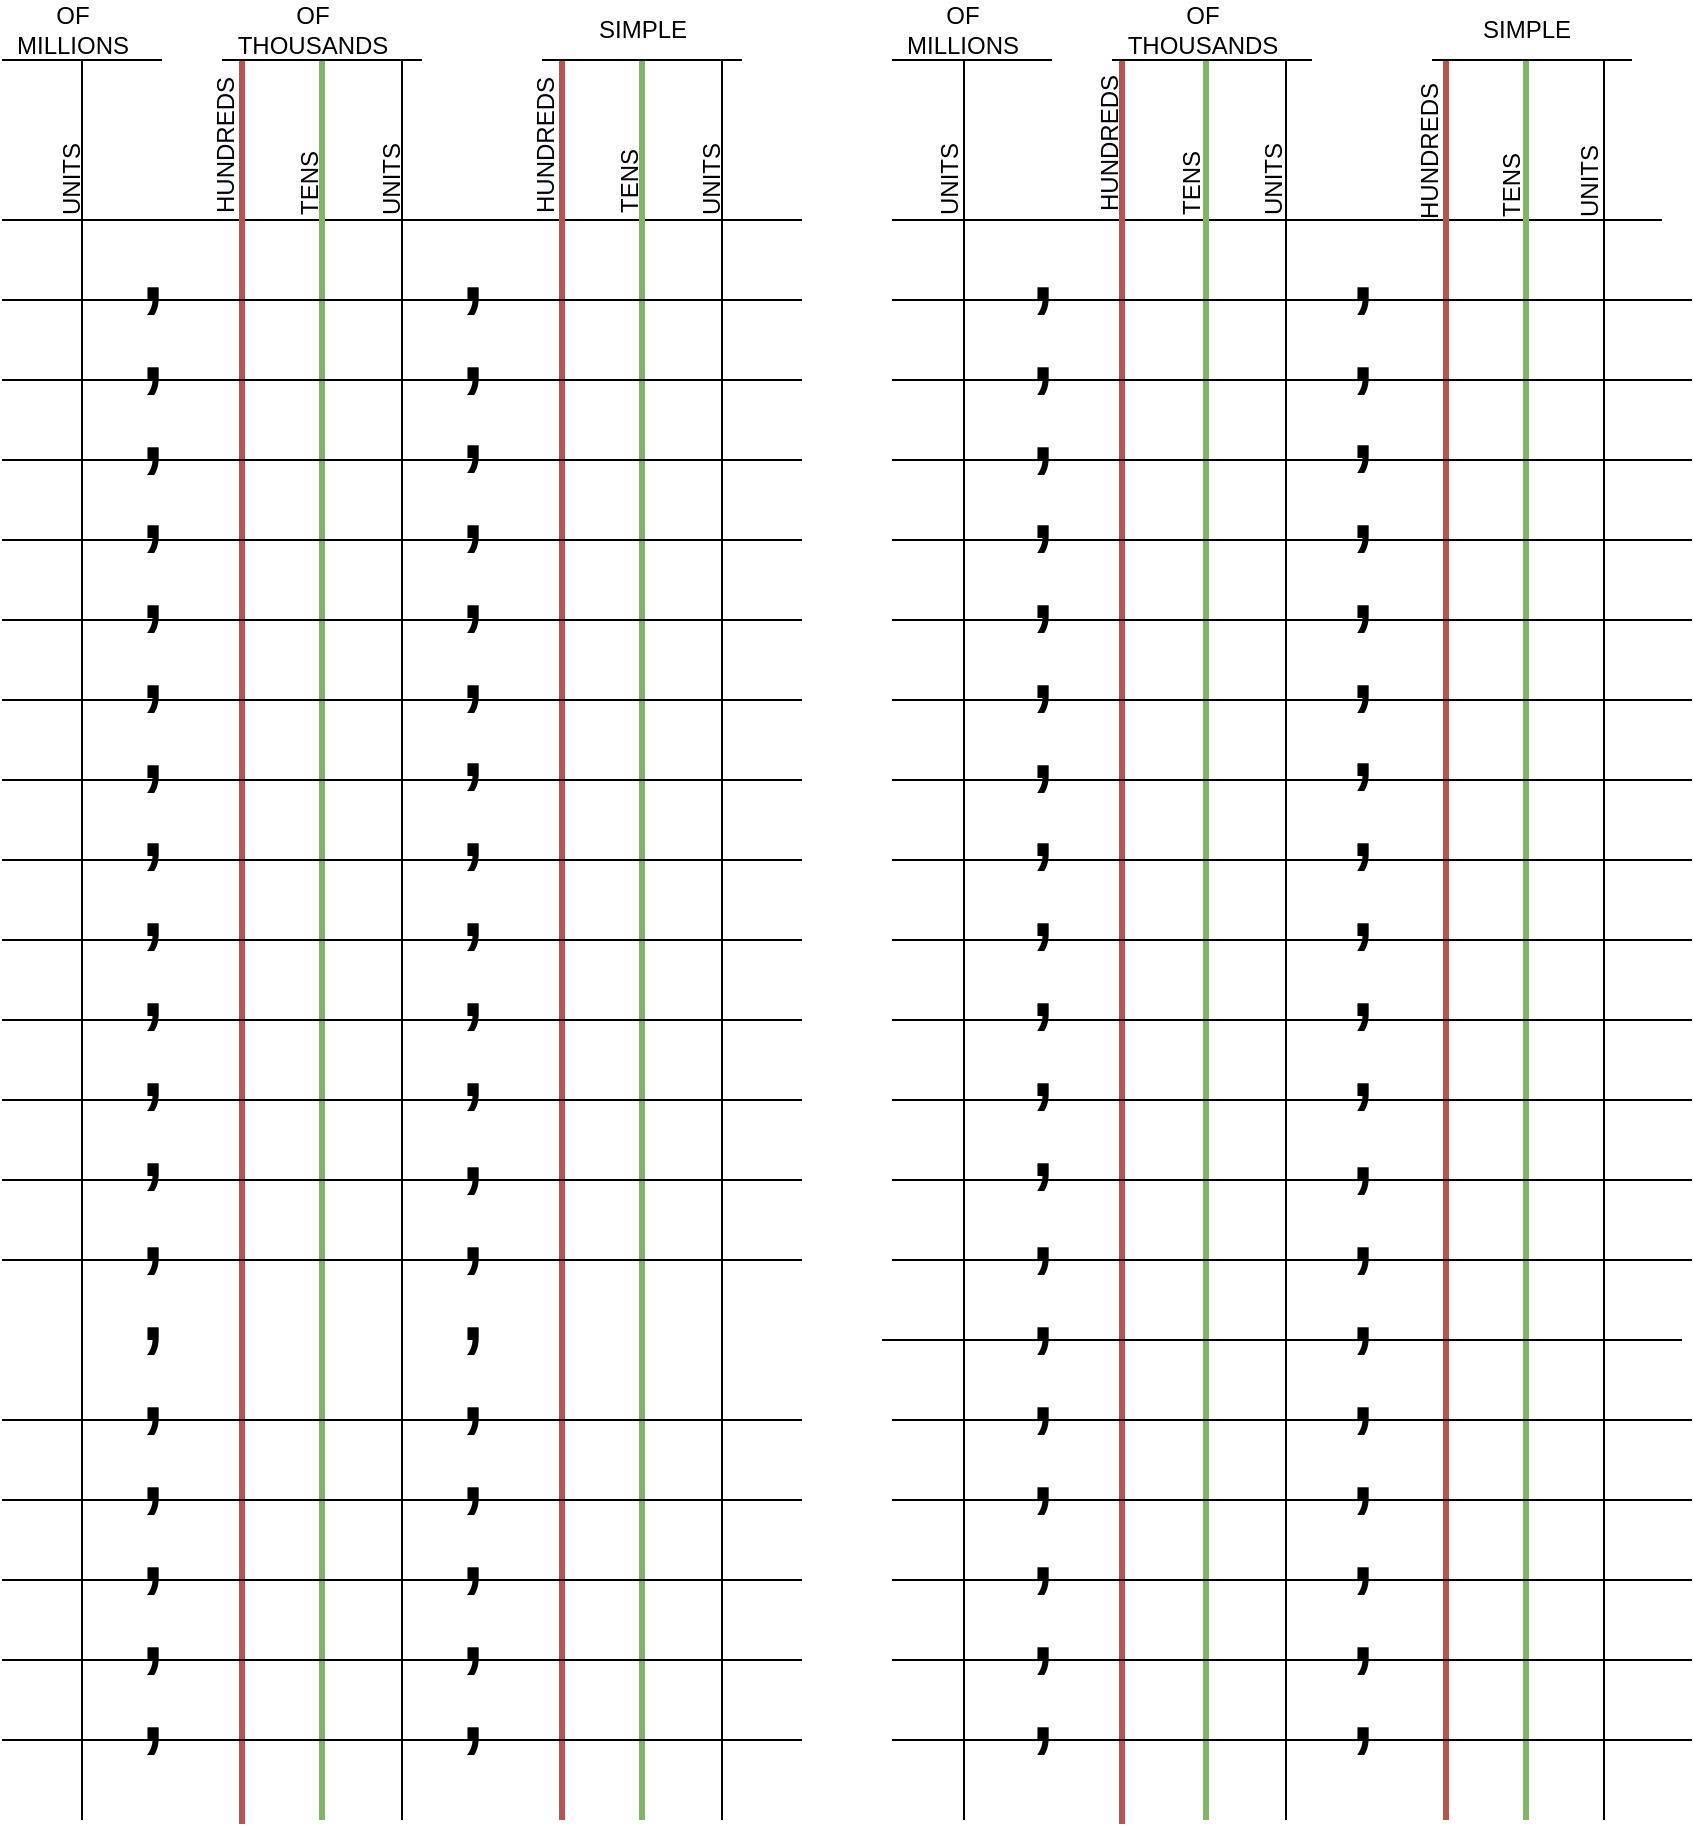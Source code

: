 <mxfile version="14.4.4" type="github">
  <diagram id="EwOeWkMTZaeR5XXRuhUj" name="Page-1">
    <mxGraphModel dx="943" dy="560" grid="1" gridSize="10" guides="1" tooltips="1" connect="1" arrows="1" fold="1" page="1" pageScale="1" pageWidth="827" pageHeight="1169" math="0" shadow="0">
      <root>
        <mxCell id="0" />
        <mxCell id="1" parent="0" />
        <mxCell id="WMk4dA76J-lZ88mBp_z--3" value="" style="endArrow=none;html=1;" edge="1" parent="1">
          <mxGeometry width="50" height="50" relative="1" as="geometry">
            <mxPoint x="40" y="950" as="sourcePoint" />
            <mxPoint x="40" y="70" as="targetPoint" />
          </mxGeometry>
        </mxCell>
        <mxCell id="WMk4dA76J-lZ88mBp_z--4" value="" style="endArrow=none;html=1;" edge="1" parent="1">
          <mxGeometry width="50" height="50" relative="1" as="geometry">
            <mxPoint y="150" as="sourcePoint" />
            <mxPoint x="400" y="150" as="targetPoint" />
          </mxGeometry>
        </mxCell>
        <mxCell id="WMk4dA76J-lZ88mBp_z--5" value="" style="endArrow=none;html=1;fillColor=#f8cecc;strokeColor=#b85450;strokeWidth=3;" edge="1" parent="1">
          <mxGeometry width="50" height="50" relative="1" as="geometry">
            <mxPoint x="120" y="952" as="sourcePoint" />
            <mxPoint x="120" y="70" as="targetPoint" />
          </mxGeometry>
        </mxCell>
        <mxCell id="WMk4dA76J-lZ88mBp_z--6" value="" style="endArrow=none;html=1;fillColor=#d5e8d4;strokeColor=#82b366;strokeWidth=3;" edge="1" parent="1">
          <mxGeometry width="50" height="50" relative="1" as="geometry">
            <mxPoint x="160" y="950" as="sourcePoint" />
            <mxPoint x="160" y="70" as="targetPoint" />
          </mxGeometry>
        </mxCell>
        <mxCell id="WMk4dA76J-lZ88mBp_z--7" value="" style="endArrow=none;html=1;" edge="1" parent="1">
          <mxGeometry width="50" height="50" relative="1" as="geometry">
            <mxPoint x="200" y="950" as="sourcePoint" />
            <mxPoint x="200" y="70" as="targetPoint" />
          </mxGeometry>
        </mxCell>
        <mxCell id="WMk4dA76J-lZ88mBp_z--8" value="" style="endArrow=none;html=1;strokeWidth=3;fillColor=#f8cecc;strokeColor=#b85450;" edge="1" parent="1">
          <mxGeometry width="50" height="50" relative="1" as="geometry">
            <mxPoint x="280" y="950" as="sourcePoint" />
            <mxPoint x="280" y="70" as="targetPoint" />
          </mxGeometry>
        </mxCell>
        <mxCell id="WMk4dA76J-lZ88mBp_z--9" value="" style="endArrow=none;html=1;fillColor=#d5e8d4;strokeColor=#82b366;strokeWidth=3;" edge="1" parent="1">
          <mxGeometry width="50" height="50" relative="1" as="geometry">
            <mxPoint x="320" y="950" as="sourcePoint" />
            <mxPoint x="320" y="70" as="targetPoint" />
          </mxGeometry>
        </mxCell>
        <mxCell id="WMk4dA76J-lZ88mBp_z--10" value="" style="endArrow=none;html=1;" edge="1" parent="1">
          <mxGeometry width="50" height="50" relative="1" as="geometry">
            <mxPoint x="360" y="950" as="sourcePoint" />
            <mxPoint x="360" y="70" as="targetPoint" />
          </mxGeometry>
        </mxCell>
        <mxCell id="WMk4dA76J-lZ88mBp_z--11" value="" style="endArrow=none;html=1;" edge="1" parent="1">
          <mxGeometry width="50" height="50" relative="1" as="geometry">
            <mxPoint y="70" as="sourcePoint" />
            <mxPoint x="80" y="70" as="targetPoint" />
          </mxGeometry>
        </mxCell>
        <mxCell id="WMk4dA76J-lZ88mBp_z--12" value="" style="endArrow=none;html=1;" edge="1" parent="1">
          <mxGeometry width="50" height="50" relative="1" as="geometry">
            <mxPoint x="110" y="70" as="sourcePoint" />
            <mxPoint x="210" y="70" as="targetPoint" />
          </mxGeometry>
        </mxCell>
        <mxCell id="WMk4dA76J-lZ88mBp_z--13" value="" style="endArrow=none;html=1;" edge="1" parent="1">
          <mxGeometry width="50" height="50" relative="1" as="geometry">
            <mxPoint x="270" y="70" as="sourcePoint" />
            <mxPoint x="370" y="70" as="targetPoint" />
          </mxGeometry>
        </mxCell>
        <mxCell id="WMk4dA76J-lZ88mBp_z--14" value="OF&lt;br&gt;MILLIONS" style="text;html=1;resizable=0;autosize=1;align=center;verticalAlign=middle;points=[];fillColor=none;strokeColor=none;rounded=0;" vertex="1" parent="1">
          <mxGeometry y="40" width="70" height="30" as="geometry" />
        </mxCell>
        <mxCell id="WMk4dA76J-lZ88mBp_z--15" value="OF&lt;br&gt;THOUSANDS" style="text;html=1;resizable=0;autosize=1;align=center;verticalAlign=middle;points=[];fillColor=none;strokeColor=none;rounded=0;" vertex="1" parent="1">
          <mxGeometry x="110" y="40" width="90" height="30" as="geometry" />
        </mxCell>
        <mxCell id="WMk4dA76J-lZ88mBp_z--16" value="SIMPLE" style="text;html=1;resizable=0;autosize=1;align=center;verticalAlign=middle;points=[];fillColor=none;strokeColor=none;rounded=0;" vertex="1" parent="1">
          <mxGeometry x="290" y="45" width="60" height="20" as="geometry" />
        </mxCell>
        <mxCell id="WMk4dA76J-lZ88mBp_z--17" value="UNITS" style="text;html=1;resizable=0;autosize=1;align=center;verticalAlign=middle;points=[];fillColor=none;strokeColor=none;rounded=0;rotation=-90;" vertex="1" parent="1">
          <mxGeometry x="330" y="120" width="50" height="20" as="geometry" />
        </mxCell>
        <mxCell id="WMk4dA76J-lZ88mBp_z--18" value="HUNDREDS" style="text;html=1;resizable=0;autosize=1;align=center;verticalAlign=middle;points=[];fillColor=none;strokeColor=none;rounded=0;rotation=-90;" vertex="1" parent="1">
          <mxGeometry x="232" y="103" width="80" height="20" as="geometry" />
        </mxCell>
        <mxCell id="WMk4dA76J-lZ88mBp_z--19" value="TENS" style="text;html=1;resizable=0;autosize=1;align=center;verticalAlign=middle;points=[];fillColor=none;strokeColor=none;rounded=0;rotation=-90;" vertex="1" parent="1">
          <mxGeometry x="289" y="121" width="50" height="20" as="geometry" />
        </mxCell>
        <mxCell id="WMk4dA76J-lZ88mBp_z--20" value="UNITS" style="text;html=1;resizable=0;autosize=1;align=center;verticalAlign=middle;points=[];fillColor=none;strokeColor=none;rounded=0;rotation=-90;" vertex="1" parent="1">
          <mxGeometry x="170" y="120" width="50" height="20" as="geometry" />
        </mxCell>
        <mxCell id="WMk4dA76J-lZ88mBp_z--21" value="TENS" style="text;html=1;resizable=0;autosize=1;align=center;verticalAlign=middle;points=[];fillColor=none;strokeColor=none;rounded=0;rotation=-90;" vertex="1" parent="1">
          <mxGeometry x="129" y="122" width="50" height="20" as="geometry" />
        </mxCell>
        <mxCell id="WMk4dA76J-lZ88mBp_z--22" value="HUNDREDS" style="text;html=1;resizable=0;autosize=1;align=center;verticalAlign=middle;points=[];fillColor=none;strokeColor=none;rounded=0;rotation=-90;" vertex="1" parent="1">
          <mxGeometry x="72" y="103" width="80" height="20" as="geometry" />
        </mxCell>
        <mxCell id="WMk4dA76J-lZ88mBp_z--23" value="UNITS" style="text;html=1;resizable=0;autosize=1;align=center;verticalAlign=middle;points=[];fillColor=none;strokeColor=none;rounded=0;rotation=-90;" vertex="1" parent="1">
          <mxGeometry x="10" y="120" width="50" height="20" as="geometry" />
        </mxCell>
        <mxCell id="WMk4dA76J-lZ88mBp_z--25" value="" style="endArrow=none;html=1;" edge="1" parent="1">
          <mxGeometry width="50" height="50" relative="1" as="geometry">
            <mxPoint y="190" as="sourcePoint" />
            <mxPoint x="400" y="190" as="targetPoint" />
          </mxGeometry>
        </mxCell>
        <mxCell id="WMk4dA76J-lZ88mBp_z--26" value="" style="endArrow=none;html=1;" edge="1" parent="1">
          <mxGeometry width="50" height="50" relative="1" as="geometry">
            <mxPoint y="230" as="sourcePoint" />
            <mxPoint x="400" y="230" as="targetPoint" />
          </mxGeometry>
        </mxCell>
        <mxCell id="WMk4dA76J-lZ88mBp_z--27" value="" style="endArrow=none;html=1;" edge="1" parent="1">
          <mxGeometry width="50" height="50" relative="1" as="geometry">
            <mxPoint y="270" as="sourcePoint" />
            <mxPoint x="400" y="270" as="targetPoint" />
          </mxGeometry>
        </mxCell>
        <mxCell id="WMk4dA76J-lZ88mBp_z--28" value="" style="endArrow=none;html=1;" edge="1" parent="1">
          <mxGeometry width="50" height="50" relative="1" as="geometry">
            <mxPoint y="310" as="sourcePoint" />
            <mxPoint x="400" y="310" as="targetPoint" />
          </mxGeometry>
        </mxCell>
        <mxCell id="WMk4dA76J-lZ88mBp_z--29" value="" style="endArrow=none;html=1;" edge="1" parent="1">
          <mxGeometry width="50" height="50" relative="1" as="geometry">
            <mxPoint y="350" as="sourcePoint" />
            <mxPoint x="400" y="350" as="targetPoint" />
          </mxGeometry>
        </mxCell>
        <mxCell id="WMk4dA76J-lZ88mBp_z--30" value="" style="endArrow=none;html=1;" edge="1" parent="1">
          <mxGeometry width="50" height="50" relative="1" as="geometry">
            <mxPoint y="390" as="sourcePoint" />
            <mxPoint x="400" y="390" as="targetPoint" />
          </mxGeometry>
        </mxCell>
        <mxCell id="WMk4dA76J-lZ88mBp_z--31" value="" style="endArrow=none;html=1;" edge="1" parent="1">
          <mxGeometry width="50" height="50" relative="1" as="geometry">
            <mxPoint y="430" as="sourcePoint" />
            <mxPoint x="400" y="430" as="targetPoint" />
          </mxGeometry>
        </mxCell>
        <mxCell id="WMk4dA76J-lZ88mBp_z--32" value="" style="endArrow=none;html=1;" edge="1" parent="1">
          <mxGeometry width="50" height="50" relative="1" as="geometry">
            <mxPoint y="470" as="sourcePoint" />
            <mxPoint x="400" y="470" as="targetPoint" />
          </mxGeometry>
        </mxCell>
        <mxCell id="WMk4dA76J-lZ88mBp_z--33" value="" style="endArrow=none;html=1;" edge="1" parent="1">
          <mxGeometry width="50" height="50" relative="1" as="geometry">
            <mxPoint y="510" as="sourcePoint" />
            <mxPoint x="400" y="510" as="targetPoint" />
          </mxGeometry>
        </mxCell>
        <mxCell id="WMk4dA76J-lZ88mBp_z--34" value="" style="endArrow=none;html=1;" edge="1" parent="1">
          <mxGeometry width="50" height="50" relative="1" as="geometry">
            <mxPoint y="550" as="sourcePoint" />
            <mxPoint x="400" y="550" as="targetPoint" />
          </mxGeometry>
        </mxCell>
        <mxCell id="WMk4dA76J-lZ88mBp_z--35" value="" style="endArrow=none;html=1;" edge="1" parent="1">
          <mxGeometry width="50" height="50" relative="1" as="geometry">
            <mxPoint y="590" as="sourcePoint" />
            <mxPoint x="400" y="590" as="targetPoint" />
          </mxGeometry>
        </mxCell>
        <mxCell id="WMk4dA76J-lZ88mBp_z--36" value="" style="endArrow=none;html=1;" edge="1" parent="1">
          <mxGeometry width="50" height="50" relative="1" as="geometry">
            <mxPoint y="630" as="sourcePoint" />
            <mxPoint x="400" y="630" as="targetPoint" />
          </mxGeometry>
        </mxCell>
        <mxCell id="WMk4dA76J-lZ88mBp_z--37" value="" style="endArrow=none;html=1;" edge="1" parent="1">
          <mxGeometry width="50" height="50" relative="1" as="geometry">
            <mxPoint y="790" as="sourcePoint" />
            <mxPoint x="400" y="790" as="targetPoint" />
          </mxGeometry>
        </mxCell>
        <mxCell id="WMk4dA76J-lZ88mBp_z--38" value="" style="endArrow=none;html=1;" edge="1" parent="1">
          <mxGeometry width="50" height="50" relative="1" as="geometry">
            <mxPoint y="830" as="sourcePoint" />
            <mxPoint x="400" y="830" as="targetPoint" />
          </mxGeometry>
        </mxCell>
        <mxCell id="WMk4dA76J-lZ88mBp_z--39" value="" style="endArrow=none;html=1;" edge="1" parent="1">
          <mxGeometry width="50" height="50" relative="1" as="geometry">
            <mxPoint y="870" as="sourcePoint" />
            <mxPoint x="400" y="870" as="targetPoint" />
          </mxGeometry>
        </mxCell>
        <mxCell id="WMk4dA76J-lZ88mBp_z--40" value="" style="endArrow=none;html=1;" edge="1" parent="1">
          <mxGeometry width="50" height="50" relative="1" as="geometry">
            <mxPoint y="910" as="sourcePoint" />
            <mxPoint x="400" y="910" as="targetPoint" />
          </mxGeometry>
        </mxCell>
        <mxCell id="WMk4dA76J-lZ88mBp_z--42" value="" style="endArrow=none;html=1;" edge="1" parent="1">
          <mxGeometry width="50" height="50" relative="1" as="geometry">
            <mxPoint y="750" as="sourcePoint" />
            <mxPoint x="400" y="750" as="targetPoint" />
          </mxGeometry>
        </mxCell>
        <mxCell id="WMk4dA76J-lZ88mBp_z--43" value="" style="endArrow=none;html=1;" edge="1" parent="1">
          <mxGeometry width="50" height="50" relative="1" as="geometry">
            <mxPoint y="670" as="sourcePoint" />
            <mxPoint x="400" y="670" as="targetPoint" />
          </mxGeometry>
        </mxCell>
        <mxCell id="WMk4dA76J-lZ88mBp_z--44" value="&lt;font style=&quot;font-size: 59px&quot;&gt;,&lt;/font&gt;" style="text;html=1;resizable=0;autosize=1;align=center;verticalAlign=middle;points=[];fillColor=none;strokeColor=none;rounded=0;rotation=0;" vertex="1" parent="1">
          <mxGeometry x="60" y="150" width="30" height="40" as="geometry" />
        </mxCell>
        <mxCell id="WMk4dA76J-lZ88mBp_z--46" value="&lt;font style=&quot;font-size: 59px&quot;&gt;,&lt;/font&gt;" style="text;html=1;resizable=0;autosize=1;align=center;verticalAlign=middle;points=[];fillColor=none;strokeColor=none;rounded=0;rotation=0;" vertex="1" parent="1">
          <mxGeometry x="60" y="190" width="30" height="40" as="geometry" />
        </mxCell>
        <mxCell id="WMk4dA76J-lZ88mBp_z--56" value="&lt;font style=&quot;font-size: 59px&quot;&gt;,&lt;/font&gt;" style="text;html=1;resizable=0;autosize=1;align=center;verticalAlign=middle;points=[];fillColor=none;strokeColor=none;rounded=0;rotation=0;" vertex="1" parent="1">
          <mxGeometry x="60" y="230" width="30" height="40" as="geometry" />
        </mxCell>
        <mxCell id="WMk4dA76J-lZ88mBp_z--57" value="&lt;font style=&quot;font-size: 59px&quot;&gt;,&lt;/font&gt;" style="text;html=1;resizable=0;autosize=1;align=center;verticalAlign=middle;points=[];fillColor=none;strokeColor=none;rounded=0;rotation=0;" vertex="1" parent="1">
          <mxGeometry x="60" y="269" width="30" height="40" as="geometry" />
        </mxCell>
        <mxCell id="WMk4dA76J-lZ88mBp_z--62" value="&lt;font style=&quot;font-size: 59px&quot;&gt;,&lt;/font&gt;" style="text;html=1;resizable=0;autosize=1;align=center;verticalAlign=middle;points=[];fillColor=none;strokeColor=none;rounded=0;rotation=0;" vertex="1" parent="1">
          <mxGeometry x="60" y="309" width="30" height="40" as="geometry" />
        </mxCell>
        <mxCell id="WMk4dA76J-lZ88mBp_z--63" value="&lt;font style=&quot;font-size: 59px&quot;&gt;,&lt;/font&gt;" style="text;html=1;resizable=0;autosize=1;align=center;verticalAlign=middle;points=[];fillColor=none;strokeColor=none;rounded=0;rotation=0;" vertex="1" parent="1">
          <mxGeometry x="60" y="349" width="30" height="40" as="geometry" />
        </mxCell>
        <mxCell id="WMk4dA76J-lZ88mBp_z--64" value="&lt;font style=&quot;font-size: 59px&quot;&gt;,&lt;/font&gt;" style="text;html=1;resizable=0;autosize=1;align=center;verticalAlign=middle;points=[];fillColor=none;strokeColor=none;rounded=0;rotation=0;" vertex="1" parent="1">
          <mxGeometry x="60" y="389" width="30" height="40" as="geometry" />
        </mxCell>
        <mxCell id="WMk4dA76J-lZ88mBp_z--65" value="&lt;font style=&quot;font-size: 59px&quot;&gt;,&lt;/font&gt;" style="text;html=1;resizable=0;autosize=1;align=center;verticalAlign=middle;points=[];fillColor=none;strokeColor=none;rounded=0;rotation=0;" vertex="1" parent="1">
          <mxGeometry x="60" y="428" width="30" height="40" as="geometry" />
        </mxCell>
        <mxCell id="WMk4dA76J-lZ88mBp_z--66" value="&lt;font style=&quot;font-size: 59px&quot;&gt;,&lt;/font&gt;" style="text;html=1;resizable=0;autosize=1;align=center;verticalAlign=middle;points=[];fillColor=none;strokeColor=none;rounded=0;rotation=0;" vertex="1" parent="1">
          <mxGeometry x="60" y="468" width="30" height="40" as="geometry" />
        </mxCell>
        <mxCell id="WMk4dA76J-lZ88mBp_z--68" value="&lt;font style=&quot;font-size: 59px&quot;&gt;,&lt;/font&gt;" style="text;html=1;resizable=0;autosize=1;align=center;verticalAlign=middle;points=[];fillColor=none;strokeColor=none;rounded=0;rotation=0;" vertex="1" parent="1">
          <mxGeometry x="60" y="508" width="30" height="40" as="geometry" />
        </mxCell>
        <mxCell id="WMk4dA76J-lZ88mBp_z--69" value="&lt;font style=&quot;font-size: 59px&quot;&gt;,&lt;/font&gt;" style="text;html=1;resizable=0;autosize=1;align=center;verticalAlign=middle;points=[];fillColor=none;strokeColor=none;rounded=0;rotation=0;" vertex="1" parent="1">
          <mxGeometry x="60" y="548" width="30" height="40" as="geometry" />
        </mxCell>
        <mxCell id="WMk4dA76J-lZ88mBp_z--71" value="&lt;font style=&quot;font-size: 59px&quot;&gt;,&lt;/font&gt;" style="text;html=1;resizable=0;autosize=1;align=center;verticalAlign=middle;points=[];fillColor=none;strokeColor=none;rounded=0;rotation=0;" vertex="1" parent="1">
          <mxGeometry x="60" y="588" width="30" height="40" as="geometry" />
        </mxCell>
        <mxCell id="WMk4dA76J-lZ88mBp_z--72" value="&lt;font style=&quot;font-size: 59px&quot;&gt;,&lt;/font&gt;" style="text;html=1;resizable=0;autosize=1;align=center;verticalAlign=middle;points=[];fillColor=none;strokeColor=none;rounded=0;rotation=0;" vertex="1" parent="1">
          <mxGeometry x="60" y="630" width="30" height="40" as="geometry" />
        </mxCell>
        <mxCell id="WMk4dA76J-lZ88mBp_z--73" value="&lt;font style=&quot;font-size: 59px&quot;&gt;,&lt;/font&gt;" style="text;html=1;resizable=0;autosize=1;align=center;verticalAlign=middle;points=[];fillColor=none;strokeColor=none;rounded=0;rotation=0;" vertex="1" parent="1">
          <mxGeometry x="60" y="670" width="30" height="40" as="geometry" />
        </mxCell>
        <mxCell id="WMk4dA76J-lZ88mBp_z--75" value="&lt;font style=&quot;font-size: 59px&quot;&gt;,&lt;/font&gt;" style="text;html=1;resizable=0;autosize=1;align=center;verticalAlign=middle;points=[];fillColor=none;strokeColor=none;rounded=0;rotation=0;" vertex="1" parent="1">
          <mxGeometry x="60" y="710" width="30" height="40" as="geometry" />
        </mxCell>
        <mxCell id="WMk4dA76J-lZ88mBp_z--76" value="&lt;font style=&quot;font-size: 59px&quot;&gt;,&lt;/font&gt;" style="text;html=1;resizable=0;autosize=1;align=center;verticalAlign=middle;points=[];fillColor=none;strokeColor=none;rounded=0;rotation=0;" vertex="1" parent="1">
          <mxGeometry x="60" y="750" width="30" height="40" as="geometry" />
        </mxCell>
        <mxCell id="WMk4dA76J-lZ88mBp_z--77" value="&lt;font style=&quot;font-size: 59px&quot;&gt;,&lt;/font&gt;" style="text;html=1;resizable=0;autosize=1;align=center;verticalAlign=middle;points=[];fillColor=none;strokeColor=none;rounded=0;rotation=0;" vertex="1" parent="1">
          <mxGeometry x="60" y="790" width="30" height="40" as="geometry" />
        </mxCell>
        <mxCell id="WMk4dA76J-lZ88mBp_z--78" value="&lt;font style=&quot;font-size: 59px&quot;&gt;,&lt;/font&gt;" style="text;html=1;resizable=0;autosize=1;align=center;verticalAlign=middle;points=[];fillColor=none;strokeColor=none;rounded=0;rotation=0;" vertex="1" parent="1">
          <mxGeometry x="60" y="830" width="30" height="40" as="geometry" />
        </mxCell>
        <mxCell id="WMk4dA76J-lZ88mBp_z--80" value="&lt;font style=&quot;font-size: 59px&quot;&gt;,&lt;/font&gt;" style="text;html=1;resizable=0;autosize=1;align=center;verticalAlign=middle;points=[];fillColor=none;strokeColor=none;rounded=0;rotation=0;" vertex="1" parent="1">
          <mxGeometry x="60" y="870" width="30" height="40" as="geometry" />
        </mxCell>
        <mxCell id="WMk4dA76J-lZ88mBp_z--82" value="&lt;font style=&quot;font-size: 59px&quot;&gt;,&lt;/font&gt;" style="text;html=1;resizable=0;autosize=1;align=center;verticalAlign=middle;points=[];fillColor=none;strokeColor=none;rounded=0;rotation=0;" vertex="1" parent="1">
          <mxGeometry x="220" y="150" width="30" height="40" as="geometry" />
        </mxCell>
        <mxCell id="WMk4dA76J-lZ88mBp_z--83" value="&lt;font style=&quot;font-size: 59px&quot;&gt;,&lt;/font&gt;" style="text;html=1;resizable=0;autosize=1;align=center;verticalAlign=middle;points=[];fillColor=none;strokeColor=none;rounded=0;rotation=0;" vertex="1" parent="1">
          <mxGeometry x="220" y="190" width="30" height="40" as="geometry" />
        </mxCell>
        <mxCell id="WMk4dA76J-lZ88mBp_z--84" value="&lt;font style=&quot;font-size: 59px&quot;&gt;,&lt;/font&gt;" style="text;html=1;resizable=0;autosize=1;align=center;verticalAlign=middle;points=[];fillColor=none;strokeColor=none;rounded=0;rotation=0;" vertex="1" parent="1">
          <mxGeometry x="220" y="229" width="30" height="40" as="geometry" />
        </mxCell>
        <mxCell id="WMk4dA76J-lZ88mBp_z--85" value="&lt;font style=&quot;font-size: 59px&quot;&gt;,&lt;/font&gt;" style="text;html=1;resizable=0;autosize=1;align=center;verticalAlign=middle;points=[];fillColor=none;strokeColor=none;rounded=0;rotation=0;" vertex="1" parent="1">
          <mxGeometry x="220" y="269" width="30" height="40" as="geometry" />
        </mxCell>
        <mxCell id="WMk4dA76J-lZ88mBp_z--86" value="&lt;font style=&quot;font-size: 59px&quot;&gt;,&lt;/font&gt;" style="text;html=1;resizable=0;autosize=1;align=center;verticalAlign=middle;points=[];fillColor=none;strokeColor=none;rounded=0;rotation=0;" vertex="1" parent="1">
          <mxGeometry x="220" y="309" width="30" height="40" as="geometry" />
        </mxCell>
        <mxCell id="WMk4dA76J-lZ88mBp_z--87" value="&lt;font style=&quot;font-size: 59px&quot;&gt;,&lt;/font&gt;" style="text;html=1;resizable=0;autosize=1;align=center;verticalAlign=middle;points=[];fillColor=none;strokeColor=none;rounded=0;rotation=0;" vertex="1" parent="1">
          <mxGeometry x="220" y="349" width="30" height="40" as="geometry" />
        </mxCell>
        <mxCell id="WMk4dA76J-lZ88mBp_z--88" value="&lt;font style=&quot;font-size: 59px&quot;&gt;,&lt;/font&gt;" style="text;html=1;resizable=0;autosize=1;align=center;verticalAlign=middle;points=[];fillColor=none;strokeColor=none;rounded=0;rotation=0;" vertex="1" parent="1">
          <mxGeometry x="220" y="388" width="30" height="40" as="geometry" />
        </mxCell>
        <mxCell id="WMk4dA76J-lZ88mBp_z--89" value="&lt;font style=&quot;font-size: 59px&quot;&gt;,&lt;/font&gt;" style="text;html=1;resizable=0;autosize=1;align=center;verticalAlign=middle;points=[];fillColor=none;strokeColor=none;rounded=0;rotation=0;" vertex="1" parent="1">
          <mxGeometry x="220" y="428" width="30" height="40" as="geometry" />
        </mxCell>
        <mxCell id="WMk4dA76J-lZ88mBp_z--90" value="&lt;font style=&quot;font-size: 59px&quot;&gt;,&lt;/font&gt;" style="text;html=1;resizable=0;autosize=1;align=center;verticalAlign=middle;points=[];fillColor=none;strokeColor=none;rounded=0;rotation=0;" vertex="1" parent="1">
          <mxGeometry x="220" y="468" width="30" height="40" as="geometry" />
        </mxCell>
        <mxCell id="WMk4dA76J-lZ88mBp_z--91" value="&lt;font style=&quot;font-size: 59px&quot;&gt;,&lt;/font&gt;" style="text;html=1;resizable=0;autosize=1;align=center;verticalAlign=middle;points=[];fillColor=none;strokeColor=none;rounded=0;rotation=0;" vertex="1" parent="1">
          <mxGeometry x="220" y="508" width="30" height="40" as="geometry" />
        </mxCell>
        <mxCell id="WMk4dA76J-lZ88mBp_z--92" value="&lt;font style=&quot;font-size: 59px&quot;&gt;,&lt;/font&gt;" style="text;html=1;resizable=0;autosize=1;align=center;verticalAlign=middle;points=[];fillColor=none;strokeColor=none;rounded=0;rotation=0;" vertex="1" parent="1">
          <mxGeometry x="220" y="548" width="30" height="40" as="geometry" />
        </mxCell>
        <mxCell id="WMk4dA76J-lZ88mBp_z--93" value="&lt;font style=&quot;font-size: 59px&quot;&gt;,&lt;/font&gt;" style="text;html=1;resizable=0;autosize=1;align=center;verticalAlign=middle;points=[];fillColor=none;strokeColor=none;rounded=0;rotation=0;" vertex="1" parent="1">
          <mxGeometry x="220" y="590" width="30" height="40" as="geometry" />
        </mxCell>
        <mxCell id="WMk4dA76J-lZ88mBp_z--94" value="&lt;font style=&quot;font-size: 59px&quot;&gt;,&lt;/font&gt;" style="text;html=1;resizable=0;autosize=1;align=center;verticalAlign=middle;points=[];fillColor=none;strokeColor=none;rounded=0;rotation=0;" vertex="1" parent="1">
          <mxGeometry x="220" y="630" width="30" height="40" as="geometry" />
        </mxCell>
        <mxCell id="WMk4dA76J-lZ88mBp_z--95" value="&lt;font style=&quot;font-size: 59px&quot;&gt;,&lt;/font&gt;" style="text;html=1;resizable=0;autosize=1;align=center;verticalAlign=middle;points=[];fillColor=none;strokeColor=none;rounded=0;rotation=0;" vertex="1" parent="1">
          <mxGeometry x="220" y="670" width="30" height="40" as="geometry" />
        </mxCell>
        <mxCell id="WMk4dA76J-lZ88mBp_z--96" value="&lt;font style=&quot;font-size: 59px&quot;&gt;,&lt;/font&gt;" style="text;html=1;resizable=0;autosize=1;align=center;verticalAlign=middle;points=[];fillColor=none;strokeColor=none;rounded=0;rotation=0;" vertex="1" parent="1">
          <mxGeometry x="220" y="710" width="30" height="40" as="geometry" />
        </mxCell>
        <mxCell id="WMk4dA76J-lZ88mBp_z--97" value="&lt;font style=&quot;font-size: 59px&quot;&gt;,&lt;/font&gt;" style="text;html=1;resizable=0;autosize=1;align=center;verticalAlign=middle;points=[];fillColor=none;strokeColor=none;rounded=0;rotation=0;" vertex="1" parent="1">
          <mxGeometry x="220" y="750" width="30" height="40" as="geometry" />
        </mxCell>
        <mxCell id="WMk4dA76J-lZ88mBp_z--98" value="&lt;font style=&quot;font-size: 59px&quot;&gt;,&lt;/font&gt;" style="text;html=1;resizable=0;autosize=1;align=center;verticalAlign=middle;points=[];fillColor=none;strokeColor=none;rounded=0;rotation=0;" vertex="1" parent="1">
          <mxGeometry x="220" y="790" width="30" height="40" as="geometry" />
        </mxCell>
        <mxCell id="WMk4dA76J-lZ88mBp_z--99" value="&lt;font style=&quot;font-size: 59px&quot;&gt;,&lt;/font&gt;" style="text;html=1;resizable=0;autosize=1;align=center;verticalAlign=middle;points=[];fillColor=none;strokeColor=none;rounded=0;rotation=0;" vertex="1" parent="1">
          <mxGeometry x="220" y="830" width="30" height="40" as="geometry" />
        </mxCell>
        <mxCell id="WMk4dA76J-lZ88mBp_z--100" value="&lt;font style=&quot;font-size: 59px&quot;&gt;,&lt;/font&gt;" style="text;html=1;resizable=0;autosize=1;align=center;verticalAlign=middle;points=[];fillColor=none;strokeColor=none;rounded=0;rotation=0;" vertex="1" parent="1">
          <mxGeometry x="220" y="870" width="30" height="40" as="geometry" />
        </mxCell>
        <mxCell id="WMk4dA76J-lZ88mBp_z--179" value="" style="endArrow=none;html=1;" edge="1" parent="1">
          <mxGeometry width="50" height="50" relative="1" as="geometry">
            <mxPoint x="481" y="950" as="sourcePoint" />
            <mxPoint x="481" y="70" as="targetPoint" />
          </mxGeometry>
        </mxCell>
        <mxCell id="WMk4dA76J-lZ88mBp_z--180" value="" style="endArrow=none;html=1;" edge="1" parent="1">
          <mxGeometry width="50" height="50" relative="1" as="geometry">
            <mxPoint x="445" y="150" as="sourcePoint" />
            <mxPoint x="830" y="150" as="targetPoint" />
          </mxGeometry>
        </mxCell>
        <mxCell id="WMk4dA76J-lZ88mBp_z--181" value="" style="endArrow=none;html=1;fillColor=#f8cecc;strokeColor=#b85450;strokeWidth=3;" edge="1" parent="1">
          <mxGeometry width="50" height="50" relative="1" as="geometry">
            <mxPoint x="560" y="952" as="sourcePoint" />
            <mxPoint x="560" y="70" as="targetPoint" />
          </mxGeometry>
        </mxCell>
        <mxCell id="WMk4dA76J-lZ88mBp_z--182" value="" style="endArrow=none;html=1;fillColor=#d5e8d4;strokeColor=#82b366;strokeWidth=3;" edge="1" parent="1">
          <mxGeometry width="50" height="50" relative="1" as="geometry">
            <mxPoint x="602" y="950" as="sourcePoint" />
            <mxPoint x="602" y="70" as="targetPoint" />
          </mxGeometry>
        </mxCell>
        <mxCell id="WMk4dA76J-lZ88mBp_z--183" value="" style="endArrow=none;html=1;" edge="1" parent="1">
          <mxGeometry width="50" height="50" relative="1" as="geometry">
            <mxPoint x="642" y="950" as="sourcePoint" />
            <mxPoint x="642" y="70" as="targetPoint" />
          </mxGeometry>
        </mxCell>
        <mxCell id="WMk4dA76J-lZ88mBp_z--184" value="" style="endArrow=none;html=1;strokeWidth=3;fillColor=#f8cecc;strokeColor=#b85450;" edge="1" parent="1">
          <mxGeometry width="50" height="50" relative="1" as="geometry">
            <mxPoint x="722" y="950" as="sourcePoint" />
            <mxPoint x="722" y="70" as="targetPoint" />
          </mxGeometry>
        </mxCell>
        <mxCell id="WMk4dA76J-lZ88mBp_z--185" value="" style="endArrow=none;html=1;fillColor=#d5e8d4;strokeColor=#82b366;strokeWidth=3;" edge="1" parent="1">
          <mxGeometry width="50" height="50" relative="1" as="geometry">
            <mxPoint x="762" y="950" as="sourcePoint" />
            <mxPoint x="762" y="70" as="targetPoint" />
          </mxGeometry>
        </mxCell>
        <mxCell id="WMk4dA76J-lZ88mBp_z--186" value="" style="endArrow=none;html=1;" edge="1" parent="1">
          <mxGeometry width="50" height="50" relative="1" as="geometry">
            <mxPoint x="801" y="950" as="sourcePoint" />
            <mxPoint x="801" y="70" as="targetPoint" />
          </mxGeometry>
        </mxCell>
        <mxCell id="WMk4dA76J-lZ88mBp_z--187" value="" style="endArrow=none;html=1;" edge="1" parent="1">
          <mxGeometry width="50" height="50" relative="1" as="geometry">
            <mxPoint x="445" y="70" as="sourcePoint" />
            <mxPoint x="525" y="70" as="targetPoint" />
          </mxGeometry>
        </mxCell>
        <mxCell id="WMk4dA76J-lZ88mBp_z--188" value="" style="endArrow=none;html=1;" edge="1" parent="1">
          <mxGeometry width="50" height="50" relative="1" as="geometry">
            <mxPoint x="555" y="70" as="sourcePoint" />
            <mxPoint x="655" y="70" as="targetPoint" />
          </mxGeometry>
        </mxCell>
        <mxCell id="WMk4dA76J-lZ88mBp_z--189" value="" style="endArrow=none;html=1;" edge="1" parent="1">
          <mxGeometry width="50" height="50" relative="1" as="geometry">
            <mxPoint x="715" y="70" as="sourcePoint" />
            <mxPoint x="815" y="70" as="targetPoint" />
          </mxGeometry>
        </mxCell>
        <mxCell id="WMk4dA76J-lZ88mBp_z--190" value="OF&lt;br&gt;MILLIONS" style="text;html=1;resizable=0;autosize=1;align=center;verticalAlign=middle;points=[];fillColor=none;strokeColor=none;rounded=0;" vertex="1" parent="1">
          <mxGeometry x="445" y="40" width="70" height="30" as="geometry" />
        </mxCell>
        <mxCell id="WMk4dA76J-lZ88mBp_z--191" value="OF&lt;br&gt;THOUSANDS" style="text;html=1;resizable=0;autosize=1;align=center;verticalAlign=middle;points=[];fillColor=none;strokeColor=none;rounded=0;" vertex="1" parent="1">
          <mxGeometry x="555" y="40" width="90" height="30" as="geometry" />
        </mxCell>
        <mxCell id="WMk4dA76J-lZ88mBp_z--192" value="SIMPLE" style="text;html=1;resizable=0;autosize=1;align=center;verticalAlign=middle;points=[];fillColor=none;strokeColor=none;rounded=0;" vertex="1" parent="1">
          <mxGeometry x="732" y="45" width="60" height="20" as="geometry" />
        </mxCell>
        <mxCell id="WMk4dA76J-lZ88mBp_z--193" value="UNITS" style="text;html=1;resizable=0;autosize=1;align=center;verticalAlign=middle;points=[];fillColor=none;strokeColor=none;rounded=0;rotation=-90;" vertex="1" parent="1">
          <mxGeometry x="769" y="121" width="50" height="20" as="geometry" />
        </mxCell>
        <mxCell id="WMk4dA76J-lZ88mBp_z--194" value="HUNDREDS" style="text;html=1;resizable=0;autosize=1;align=center;verticalAlign=middle;points=[];fillColor=none;strokeColor=none;rounded=0;rotation=-90;" vertex="1" parent="1">
          <mxGeometry x="674" y="106" width="80" height="20" as="geometry" />
        </mxCell>
        <mxCell id="WMk4dA76J-lZ88mBp_z--195" value="TENS" style="text;html=1;resizable=0;autosize=1;align=center;verticalAlign=middle;points=[];fillColor=none;strokeColor=none;rounded=0;rotation=-90;" vertex="1" parent="1">
          <mxGeometry x="730" y="123" width="50" height="20" as="geometry" />
        </mxCell>
        <mxCell id="WMk4dA76J-lZ88mBp_z--196" value="UNITS" style="text;html=1;resizable=0;autosize=1;align=center;verticalAlign=middle;points=[];fillColor=none;strokeColor=none;rounded=0;rotation=-90;" vertex="1" parent="1">
          <mxGeometry x="611" y="120" width="50" height="20" as="geometry" />
        </mxCell>
        <mxCell id="WMk4dA76J-lZ88mBp_z--197" value="TENS" style="text;html=1;resizable=0;autosize=1;align=center;verticalAlign=middle;points=[];fillColor=none;strokeColor=none;rounded=0;rotation=-90;" vertex="1" parent="1">
          <mxGeometry x="570" y="122" width="50" height="20" as="geometry" />
        </mxCell>
        <mxCell id="WMk4dA76J-lZ88mBp_z--198" value="HUNDREDS" style="text;html=1;resizable=0;autosize=1;align=center;verticalAlign=middle;points=[];fillColor=none;strokeColor=none;rounded=0;rotation=-90;" vertex="1" parent="1">
          <mxGeometry x="514" y="102" width="80" height="20" as="geometry" />
        </mxCell>
        <mxCell id="WMk4dA76J-lZ88mBp_z--199" value="UNITS" style="text;html=1;resizable=0;autosize=1;align=center;verticalAlign=middle;points=[];fillColor=none;strokeColor=none;rounded=0;rotation=-90;" vertex="1" parent="1">
          <mxGeometry x="449" y="120" width="50" height="20" as="geometry" />
        </mxCell>
        <mxCell id="WMk4dA76J-lZ88mBp_z--200" value="" style="endArrow=none;html=1;" edge="1" parent="1">
          <mxGeometry width="50" height="50" relative="1" as="geometry">
            <mxPoint x="445" y="190" as="sourcePoint" />
            <mxPoint x="845" y="190" as="targetPoint" />
          </mxGeometry>
        </mxCell>
        <mxCell id="WMk4dA76J-lZ88mBp_z--201" value="" style="endArrow=none;html=1;" edge="1" parent="1">
          <mxGeometry width="50" height="50" relative="1" as="geometry">
            <mxPoint x="445" y="230" as="sourcePoint" />
            <mxPoint x="845" y="230" as="targetPoint" />
          </mxGeometry>
        </mxCell>
        <mxCell id="WMk4dA76J-lZ88mBp_z--202" value="" style="endArrow=none;html=1;" edge="1" parent="1">
          <mxGeometry width="50" height="50" relative="1" as="geometry">
            <mxPoint x="445" y="270" as="sourcePoint" />
            <mxPoint x="845" y="270" as="targetPoint" />
          </mxGeometry>
        </mxCell>
        <mxCell id="WMk4dA76J-lZ88mBp_z--203" value="" style="endArrow=none;html=1;" edge="1" parent="1">
          <mxGeometry width="50" height="50" relative="1" as="geometry">
            <mxPoint x="445" y="310" as="sourcePoint" />
            <mxPoint x="845" y="310" as="targetPoint" />
          </mxGeometry>
        </mxCell>
        <mxCell id="WMk4dA76J-lZ88mBp_z--204" value="" style="endArrow=none;html=1;" edge="1" parent="1">
          <mxGeometry width="50" height="50" relative="1" as="geometry">
            <mxPoint x="445" y="350" as="sourcePoint" />
            <mxPoint x="845" y="350" as="targetPoint" />
          </mxGeometry>
        </mxCell>
        <mxCell id="WMk4dA76J-lZ88mBp_z--205" value="" style="endArrow=none;html=1;" edge="1" parent="1">
          <mxGeometry width="50" height="50" relative="1" as="geometry">
            <mxPoint x="445" y="390" as="sourcePoint" />
            <mxPoint x="845" y="390" as="targetPoint" />
          </mxGeometry>
        </mxCell>
        <mxCell id="WMk4dA76J-lZ88mBp_z--206" value="" style="endArrow=none;html=1;" edge="1" parent="1">
          <mxGeometry width="50" height="50" relative="1" as="geometry">
            <mxPoint x="445" y="430" as="sourcePoint" />
            <mxPoint x="845" y="430" as="targetPoint" />
          </mxGeometry>
        </mxCell>
        <mxCell id="WMk4dA76J-lZ88mBp_z--207" value="" style="endArrow=none;html=1;" edge="1" parent="1">
          <mxGeometry width="50" height="50" relative="1" as="geometry">
            <mxPoint x="445" y="470" as="sourcePoint" />
            <mxPoint x="845" y="470" as="targetPoint" />
          </mxGeometry>
        </mxCell>
        <mxCell id="WMk4dA76J-lZ88mBp_z--208" value="" style="endArrow=none;html=1;" edge="1" parent="1">
          <mxGeometry width="50" height="50" relative="1" as="geometry">
            <mxPoint x="445" y="510" as="sourcePoint" />
            <mxPoint x="845" y="510" as="targetPoint" />
          </mxGeometry>
        </mxCell>
        <mxCell id="WMk4dA76J-lZ88mBp_z--209" value="" style="endArrow=none;html=1;" edge="1" parent="1">
          <mxGeometry width="50" height="50" relative="1" as="geometry">
            <mxPoint x="445" y="550" as="sourcePoint" />
            <mxPoint x="845" y="550" as="targetPoint" />
          </mxGeometry>
        </mxCell>
        <mxCell id="WMk4dA76J-lZ88mBp_z--210" value="" style="endArrow=none;html=1;" edge="1" parent="1">
          <mxGeometry width="50" height="50" relative="1" as="geometry">
            <mxPoint x="445" y="590" as="sourcePoint" />
            <mxPoint x="845" y="590" as="targetPoint" />
          </mxGeometry>
        </mxCell>
        <mxCell id="WMk4dA76J-lZ88mBp_z--211" value="" style="endArrow=none;html=1;" edge="1" parent="1">
          <mxGeometry width="50" height="50" relative="1" as="geometry">
            <mxPoint x="445" y="630" as="sourcePoint" />
            <mxPoint x="845" y="630" as="targetPoint" />
          </mxGeometry>
        </mxCell>
        <mxCell id="WMk4dA76J-lZ88mBp_z--212" value="" style="endArrow=none;html=1;" edge="1" parent="1">
          <mxGeometry width="50" height="50" relative="1" as="geometry">
            <mxPoint x="445" y="790" as="sourcePoint" />
            <mxPoint x="845" y="790" as="targetPoint" />
          </mxGeometry>
        </mxCell>
        <mxCell id="WMk4dA76J-lZ88mBp_z--213" value="" style="endArrow=none;html=1;" edge="1" parent="1">
          <mxGeometry width="50" height="50" relative="1" as="geometry">
            <mxPoint x="445" y="830" as="sourcePoint" />
            <mxPoint x="845" y="830" as="targetPoint" />
          </mxGeometry>
        </mxCell>
        <mxCell id="WMk4dA76J-lZ88mBp_z--214" value="" style="endArrow=none;html=1;" edge="1" parent="1">
          <mxGeometry width="50" height="50" relative="1" as="geometry">
            <mxPoint x="445" y="870" as="sourcePoint" />
            <mxPoint x="845" y="870" as="targetPoint" />
          </mxGeometry>
        </mxCell>
        <mxCell id="WMk4dA76J-lZ88mBp_z--215" value="" style="endArrow=none;html=1;" edge="1" parent="1">
          <mxGeometry width="50" height="50" relative="1" as="geometry">
            <mxPoint x="445" y="910" as="sourcePoint" />
            <mxPoint x="845" y="910" as="targetPoint" />
          </mxGeometry>
        </mxCell>
        <mxCell id="WMk4dA76J-lZ88mBp_z--216" value="" style="endArrow=none;html=1;" edge="1" parent="1">
          <mxGeometry width="50" height="50" relative="1" as="geometry">
            <mxPoint x="440" y="710" as="sourcePoint" />
            <mxPoint x="840" y="710" as="targetPoint" />
          </mxGeometry>
        </mxCell>
        <mxCell id="WMk4dA76J-lZ88mBp_z--217" value="" style="endArrow=none;html=1;" edge="1" parent="1">
          <mxGeometry width="50" height="50" relative="1" as="geometry">
            <mxPoint x="445" y="750" as="sourcePoint" />
            <mxPoint x="845" y="750" as="targetPoint" />
          </mxGeometry>
        </mxCell>
        <mxCell id="WMk4dA76J-lZ88mBp_z--218" value="" style="endArrow=none;html=1;" edge="1" parent="1">
          <mxGeometry width="50" height="50" relative="1" as="geometry">
            <mxPoint x="445" y="670" as="sourcePoint" />
            <mxPoint x="845" y="670" as="targetPoint" />
          </mxGeometry>
        </mxCell>
        <mxCell id="WMk4dA76J-lZ88mBp_z--219" value="&lt;font style=&quot;font-size: 59px&quot;&gt;,&lt;/font&gt;" style="text;html=1;resizable=0;autosize=1;align=center;verticalAlign=middle;points=[];fillColor=none;strokeColor=none;rounded=0;rotation=0;" vertex="1" parent="1">
          <mxGeometry x="505" y="150" width="30" height="40" as="geometry" />
        </mxCell>
        <mxCell id="WMk4dA76J-lZ88mBp_z--220" value="&lt;font style=&quot;font-size: 59px&quot;&gt;,&lt;/font&gt;" style="text;html=1;resizable=0;autosize=1;align=center;verticalAlign=middle;points=[];fillColor=none;strokeColor=none;rounded=0;rotation=0;" vertex="1" parent="1">
          <mxGeometry x="505" y="190" width="30" height="40" as="geometry" />
        </mxCell>
        <mxCell id="WMk4dA76J-lZ88mBp_z--221" value="&lt;font style=&quot;font-size: 59px&quot;&gt;,&lt;/font&gt;" style="text;html=1;resizable=0;autosize=1;align=center;verticalAlign=middle;points=[];fillColor=none;strokeColor=none;rounded=0;rotation=0;" vertex="1" parent="1">
          <mxGeometry x="505" y="230" width="30" height="40" as="geometry" />
        </mxCell>
        <mxCell id="WMk4dA76J-lZ88mBp_z--222" value="&lt;font style=&quot;font-size: 59px&quot;&gt;,&lt;/font&gt;" style="text;html=1;resizable=0;autosize=1;align=center;verticalAlign=middle;points=[];fillColor=none;strokeColor=none;rounded=0;rotation=0;" vertex="1" parent="1">
          <mxGeometry x="505" y="269" width="30" height="40" as="geometry" />
        </mxCell>
        <mxCell id="WMk4dA76J-lZ88mBp_z--223" value="&lt;font style=&quot;font-size: 59px&quot;&gt;,&lt;/font&gt;" style="text;html=1;resizable=0;autosize=1;align=center;verticalAlign=middle;points=[];fillColor=none;strokeColor=none;rounded=0;rotation=0;" vertex="1" parent="1">
          <mxGeometry x="505" y="309" width="30" height="40" as="geometry" />
        </mxCell>
        <mxCell id="WMk4dA76J-lZ88mBp_z--224" value="&lt;font style=&quot;font-size: 59px&quot;&gt;,&lt;/font&gt;" style="text;html=1;resizable=0;autosize=1;align=center;verticalAlign=middle;points=[];fillColor=none;strokeColor=none;rounded=0;rotation=0;" vertex="1" parent="1">
          <mxGeometry x="505" y="349" width="30" height="40" as="geometry" />
        </mxCell>
        <mxCell id="WMk4dA76J-lZ88mBp_z--225" value="&lt;font style=&quot;font-size: 59px&quot;&gt;,&lt;/font&gt;" style="text;html=1;resizable=0;autosize=1;align=center;verticalAlign=middle;points=[];fillColor=none;strokeColor=none;rounded=0;rotation=0;" vertex="1" parent="1">
          <mxGeometry x="505" y="389" width="30" height="40" as="geometry" />
        </mxCell>
        <mxCell id="WMk4dA76J-lZ88mBp_z--226" value="&lt;font style=&quot;font-size: 59px&quot;&gt;,&lt;/font&gt;" style="text;html=1;resizable=0;autosize=1;align=center;verticalAlign=middle;points=[];fillColor=none;strokeColor=none;rounded=0;rotation=0;" vertex="1" parent="1">
          <mxGeometry x="505" y="428" width="30" height="40" as="geometry" />
        </mxCell>
        <mxCell id="WMk4dA76J-lZ88mBp_z--227" value="&lt;font style=&quot;font-size: 59px&quot;&gt;,&lt;/font&gt;" style="text;html=1;resizable=0;autosize=1;align=center;verticalAlign=middle;points=[];fillColor=none;strokeColor=none;rounded=0;rotation=0;" vertex="1" parent="1">
          <mxGeometry x="505" y="468" width="30" height="40" as="geometry" />
        </mxCell>
        <mxCell id="WMk4dA76J-lZ88mBp_z--228" value="&lt;font style=&quot;font-size: 59px&quot;&gt;,&lt;/font&gt;" style="text;html=1;resizable=0;autosize=1;align=center;verticalAlign=middle;points=[];fillColor=none;strokeColor=none;rounded=0;rotation=0;" vertex="1" parent="1">
          <mxGeometry x="505" y="508" width="30" height="40" as="geometry" />
        </mxCell>
        <mxCell id="WMk4dA76J-lZ88mBp_z--229" value="&lt;font style=&quot;font-size: 59px&quot;&gt;,&lt;/font&gt;" style="text;html=1;resizable=0;autosize=1;align=center;verticalAlign=middle;points=[];fillColor=none;strokeColor=none;rounded=0;rotation=0;" vertex="1" parent="1">
          <mxGeometry x="505" y="548" width="30" height="40" as="geometry" />
        </mxCell>
        <mxCell id="WMk4dA76J-lZ88mBp_z--230" value="&lt;font style=&quot;font-size: 59px&quot;&gt;,&lt;/font&gt;" style="text;html=1;resizable=0;autosize=1;align=center;verticalAlign=middle;points=[];fillColor=none;strokeColor=none;rounded=0;rotation=0;" vertex="1" parent="1">
          <mxGeometry x="505" y="588" width="30" height="40" as="geometry" />
        </mxCell>
        <mxCell id="WMk4dA76J-lZ88mBp_z--231" value="&lt;font style=&quot;font-size: 59px&quot;&gt;,&lt;/font&gt;" style="text;html=1;resizable=0;autosize=1;align=center;verticalAlign=middle;points=[];fillColor=none;strokeColor=none;rounded=0;rotation=0;" vertex="1" parent="1">
          <mxGeometry x="505" y="630" width="30" height="40" as="geometry" />
        </mxCell>
        <mxCell id="WMk4dA76J-lZ88mBp_z--232" value="&lt;font style=&quot;font-size: 59px&quot;&gt;,&lt;/font&gt;" style="text;html=1;resizable=0;autosize=1;align=center;verticalAlign=middle;points=[];fillColor=none;strokeColor=none;rounded=0;rotation=0;" vertex="1" parent="1">
          <mxGeometry x="505" y="670" width="30" height="40" as="geometry" />
        </mxCell>
        <mxCell id="WMk4dA76J-lZ88mBp_z--233" value="&lt;font style=&quot;font-size: 59px&quot;&gt;,&lt;/font&gt;" style="text;html=1;resizable=0;autosize=1;align=center;verticalAlign=middle;points=[];fillColor=none;strokeColor=none;rounded=0;rotation=0;" vertex="1" parent="1">
          <mxGeometry x="505" y="710" width="30" height="40" as="geometry" />
        </mxCell>
        <mxCell id="WMk4dA76J-lZ88mBp_z--234" value="&lt;font style=&quot;font-size: 59px&quot;&gt;,&lt;/font&gt;" style="text;html=1;resizable=0;autosize=1;align=center;verticalAlign=middle;points=[];fillColor=none;strokeColor=none;rounded=0;rotation=0;" vertex="1" parent="1">
          <mxGeometry x="505" y="750" width="30" height="40" as="geometry" />
        </mxCell>
        <mxCell id="WMk4dA76J-lZ88mBp_z--235" value="&lt;font style=&quot;font-size: 59px&quot;&gt;,&lt;/font&gt;" style="text;html=1;resizable=0;autosize=1;align=center;verticalAlign=middle;points=[];fillColor=none;strokeColor=none;rounded=0;rotation=0;" vertex="1" parent="1">
          <mxGeometry x="505" y="790" width="30" height="40" as="geometry" />
        </mxCell>
        <mxCell id="WMk4dA76J-lZ88mBp_z--236" value="&lt;font style=&quot;font-size: 59px&quot;&gt;,&lt;/font&gt;" style="text;html=1;resizable=0;autosize=1;align=center;verticalAlign=middle;points=[];fillColor=none;strokeColor=none;rounded=0;rotation=0;" vertex="1" parent="1">
          <mxGeometry x="505" y="830" width="30" height="40" as="geometry" />
        </mxCell>
        <mxCell id="WMk4dA76J-lZ88mBp_z--237" value="&lt;font style=&quot;font-size: 59px&quot;&gt;,&lt;/font&gt;" style="text;html=1;resizable=0;autosize=1;align=center;verticalAlign=middle;points=[];fillColor=none;strokeColor=none;rounded=0;rotation=0;" vertex="1" parent="1">
          <mxGeometry x="505" y="870" width="30" height="40" as="geometry" />
        </mxCell>
        <mxCell id="WMk4dA76J-lZ88mBp_z--238" value="&lt;font style=&quot;font-size: 59px&quot;&gt;,&lt;/font&gt;" style="text;html=1;resizable=0;autosize=1;align=center;verticalAlign=middle;points=[];fillColor=none;strokeColor=none;rounded=0;rotation=0;" vertex="1" parent="1">
          <mxGeometry x="665" y="150" width="30" height="40" as="geometry" />
        </mxCell>
        <mxCell id="WMk4dA76J-lZ88mBp_z--239" value="&lt;font style=&quot;font-size: 59px&quot;&gt;,&lt;/font&gt;" style="text;html=1;resizable=0;autosize=1;align=center;verticalAlign=middle;points=[];fillColor=none;strokeColor=none;rounded=0;rotation=0;" vertex="1" parent="1">
          <mxGeometry x="665" y="190" width="30" height="40" as="geometry" />
        </mxCell>
        <mxCell id="WMk4dA76J-lZ88mBp_z--240" value="&lt;font style=&quot;font-size: 59px&quot;&gt;,&lt;/font&gt;" style="text;html=1;resizable=0;autosize=1;align=center;verticalAlign=middle;points=[];fillColor=none;strokeColor=none;rounded=0;rotation=0;" vertex="1" parent="1">
          <mxGeometry x="665" y="229" width="30" height="40" as="geometry" />
        </mxCell>
        <mxCell id="WMk4dA76J-lZ88mBp_z--241" value="&lt;font style=&quot;font-size: 59px&quot;&gt;,&lt;/font&gt;" style="text;html=1;resizable=0;autosize=1;align=center;verticalAlign=middle;points=[];fillColor=none;strokeColor=none;rounded=0;rotation=0;" vertex="1" parent="1">
          <mxGeometry x="665" y="269" width="30" height="40" as="geometry" />
        </mxCell>
        <mxCell id="WMk4dA76J-lZ88mBp_z--242" value="&lt;font style=&quot;font-size: 59px&quot;&gt;,&lt;/font&gt;" style="text;html=1;resizable=0;autosize=1;align=center;verticalAlign=middle;points=[];fillColor=none;strokeColor=none;rounded=0;rotation=0;" vertex="1" parent="1">
          <mxGeometry x="665" y="309" width="30" height="40" as="geometry" />
        </mxCell>
        <mxCell id="WMk4dA76J-lZ88mBp_z--243" value="&lt;font style=&quot;font-size: 59px&quot;&gt;,&lt;/font&gt;" style="text;html=1;resizable=0;autosize=1;align=center;verticalAlign=middle;points=[];fillColor=none;strokeColor=none;rounded=0;rotation=0;" vertex="1" parent="1">
          <mxGeometry x="665" y="349" width="30" height="40" as="geometry" />
        </mxCell>
        <mxCell id="WMk4dA76J-lZ88mBp_z--244" value="&lt;font style=&quot;font-size: 59px&quot;&gt;,&lt;/font&gt;" style="text;html=1;resizable=0;autosize=1;align=center;verticalAlign=middle;points=[];fillColor=none;strokeColor=none;rounded=0;rotation=0;" vertex="1" parent="1">
          <mxGeometry x="665" y="388" width="30" height="40" as="geometry" />
        </mxCell>
        <mxCell id="WMk4dA76J-lZ88mBp_z--245" value="&lt;font style=&quot;font-size: 59px&quot;&gt;,&lt;/font&gt;" style="text;html=1;resizable=0;autosize=1;align=center;verticalAlign=middle;points=[];fillColor=none;strokeColor=none;rounded=0;rotation=0;" vertex="1" parent="1">
          <mxGeometry x="665" y="428" width="30" height="40" as="geometry" />
        </mxCell>
        <mxCell id="WMk4dA76J-lZ88mBp_z--246" value="&lt;font style=&quot;font-size: 59px&quot;&gt;,&lt;/font&gt;" style="text;html=1;resizable=0;autosize=1;align=center;verticalAlign=middle;points=[];fillColor=none;strokeColor=none;rounded=0;rotation=0;" vertex="1" parent="1">
          <mxGeometry x="665" y="468" width="30" height="40" as="geometry" />
        </mxCell>
        <mxCell id="WMk4dA76J-lZ88mBp_z--247" value="&lt;font style=&quot;font-size: 59px&quot;&gt;,&lt;/font&gt;" style="text;html=1;resizable=0;autosize=1;align=center;verticalAlign=middle;points=[];fillColor=none;strokeColor=none;rounded=0;rotation=0;" vertex="1" parent="1">
          <mxGeometry x="665" y="508" width="30" height="40" as="geometry" />
        </mxCell>
        <mxCell id="WMk4dA76J-lZ88mBp_z--248" value="&lt;font style=&quot;font-size: 59px&quot;&gt;,&lt;/font&gt;" style="text;html=1;resizable=0;autosize=1;align=center;verticalAlign=middle;points=[];fillColor=none;strokeColor=none;rounded=0;rotation=0;" vertex="1" parent="1">
          <mxGeometry x="665" y="548" width="30" height="40" as="geometry" />
        </mxCell>
        <mxCell id="WMk4dA76J-lZ88mBp_z--249" value="&lt;font style=&quot;font-size: 59px&quot;&gt;,&lt;/font&gt;" style="text;html=1;resizable=0;autosize=1;align=center;verticalAlign=middle;points=[];fillColor=none;strokeColor=none;rounded=0;rotation=0;" vertex="1" parent="1">
          <mxGeometry x="665" y="590" width="30" height="40" as="geometry" />
        </mxCell>
        <mxCell id="WMk4dA76J-lZ88mBp_z--250" value="&lt;font style=&quot;font-size: 59px&quot;&gt;,&lt;/font&gt;" style="text;html=1;resizable=0;autosize=1;align=center;verticalAlign=middle;points=[];fillColor=none;strokeColor=none;rounded=0;rotation=0;" vertex="1" parent="1">
          <mxGeometry x="665" y="630" width="30" height="40" as="geometry" />
        </mxCell>
        <mxCell id="WMk4dA76J-lZ88mBp_z--251" value="&lt;font style=&quot;font-size: 59px&quot;&gt;,&lt;/font&gt;" style="text;html=1;resizable=0;autosize=1;align=center;verticalAlign=middle;points=[];fillColor=none;strokeColor=none;rounded=0;rotation=0;" vertex="1" parent="1">
          <mxGeometry x="665" y="670" width="30" height="40" as="geometry" />
        </mxCell>
        <mxCell id="WMk4dA76J-lZ88mBp_z--252" value="&lt;font style=&quot;font-size: 59px&quot;&gt;,&lt;/font&gt;" style="text;html=1;resizable=0;autosize=1;align=center;verticalAlign=middle;points=[];fillColor=none;strokeColor=none;rounded=0;rotation=0;" vertex="1" parent="1">
          <mxGeometry x="665" y="710" width="30" height="40" as="geometry" />
        </mxCell>
        <mxCell id="WMk4dA76J-lZ88mBp_z--253" value="&lt;font style=&quot;font-size: 59px&quot;&gt;,&lt;/font&gt;" style="text;html=1;resizable=0;autosize=1;align=center;verticalAlign=middle;points=[];fillColor=none;strokeColor=none;rounded=0;rotation=0;" vertex="1" parent="1">
          <mxGeometry x="665" y="750" width="30" height="40" as="geometry" />
        </mxCell>
        <mxCell id="WMk4dA76J-lZ88mBp_z--254" value="&lt;font style=&quot;font-size: 59px&quot;&gt;,&lt;/font&gt;" style="text;html=1;resizable=0;autosize=1;align=center;verticalAlign=middle;points=[];fillColor=none;strokeColor=none;rounded=0;rotation=0;" vertex="1" parent="1">
          <mxGeometry x="665" y="790" width="30" height="40" as="geometry" />
        </mxCell>
        <mxCell id="WMk4dA76J-lZ88mBp_z--255" value="&lt;font style=&quot;font-size: 59px&quot;&gt;,&lt;/font&gt;" style="text;html=1;resizable=0;autosize=1;align=center;verticalAlign=middle;points=[];fillColor=none;strokeColor=none;rounded=0;rotation=0;" vertex="1" parent="1">
          <mxGeometry x="665" y="830" width="30" height="40" as="geometry" />
        </mxCell>
        <mxCell id="WMk4dA76J-lZ88mBp_z--256" value="&lt;font style=&quot;font-size: 59px&quot;&gt;,&lt;/font&gt;" style="text;html=1;resizable=0;autosize=1;align=center;verticalAlign=middle;points=[];fillColor=none;strokeColor=none;rounded=0;rotation=0;" vertex="1" parent="1">
          <mxGeometry x="665" y="870" width="30" height="40" as="geometry" />
        </mxCell>
      </root>
    </mxGraphModel>
  </diagram>
</mxfile>
